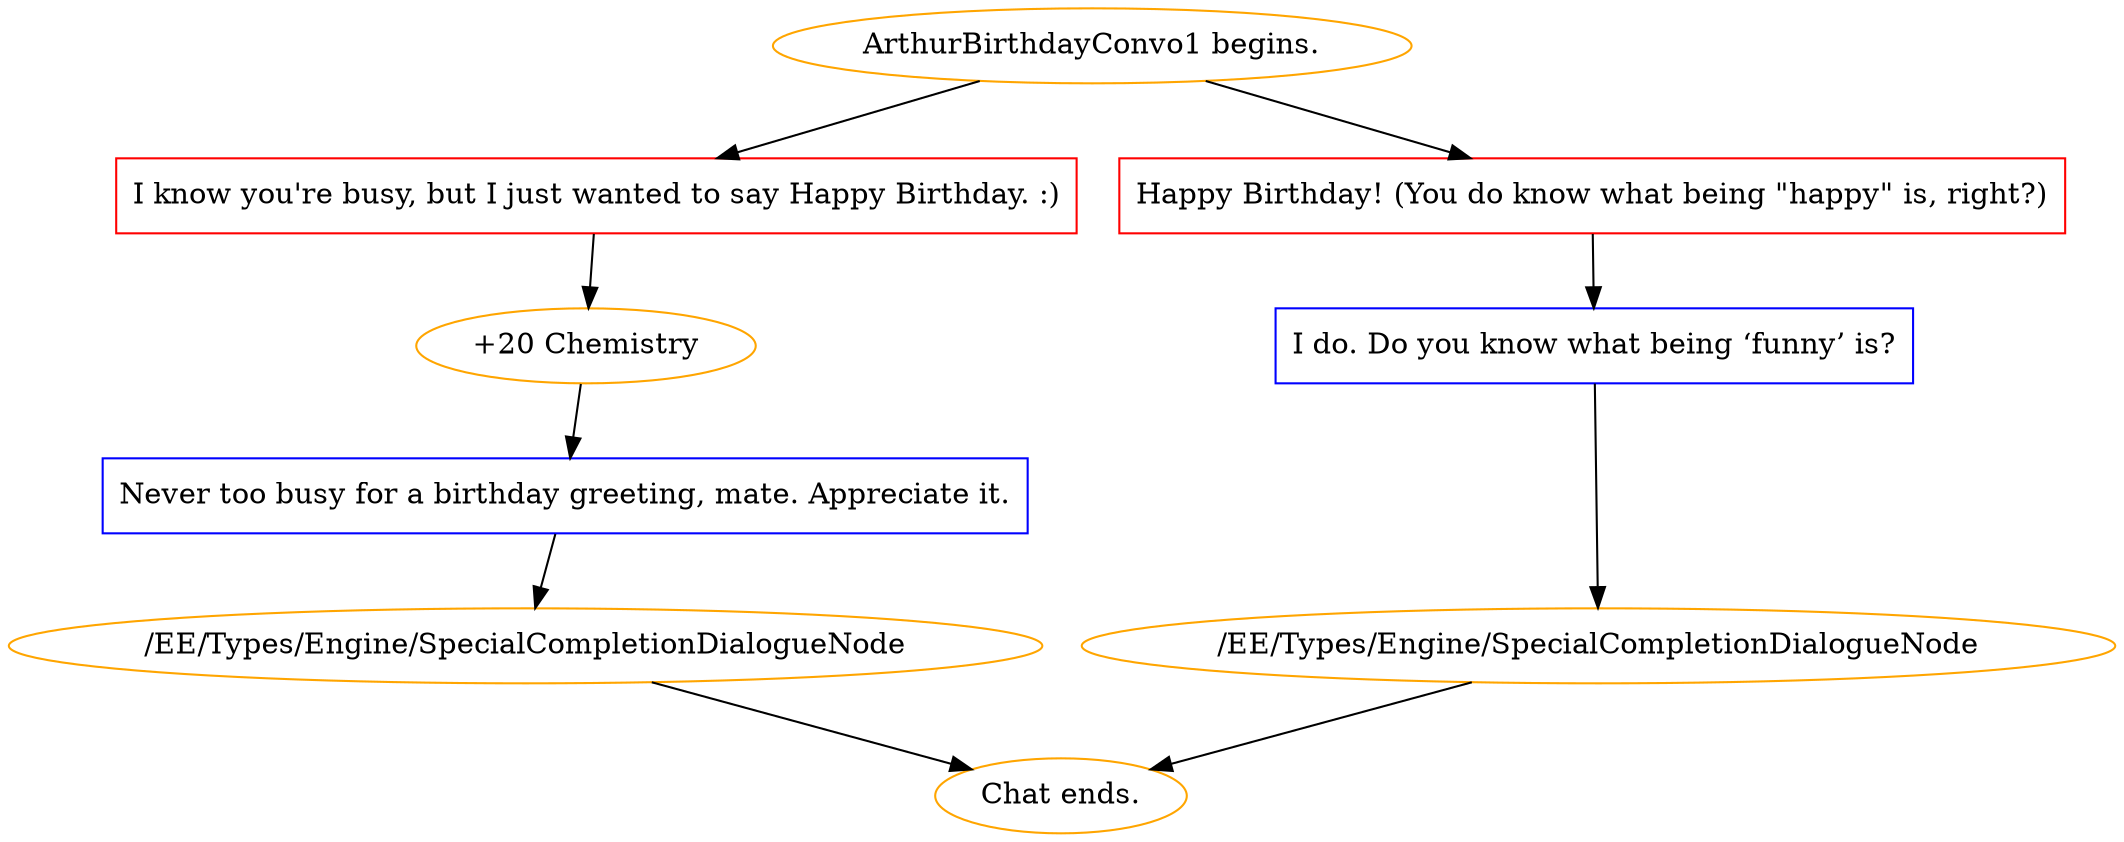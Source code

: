digraph {
	"ArthurBirthdayConvo1 begins." [color=orange];
		"ArthurBirthdayConvo1 begins." -> 3193;
		"ArthurBirthdayConvo1 begins." -> 3194;
	3193 [label="I know you're busy, but I just wanted to say Happy Birthday. :)",shape=box,color=red];
		3193 -> 3195;
	3194 [label="Happy Birthday! (You do know what being \"happy\" is, right?)",shape=box,color=red];
		3194 -> 3198;
	3195 [label="+20 Chemistry",color=orange];
		3195 -> 3196;
	3198 [label="I do. Do you know what being ‘funny’ is?",shape=box,color=blue];
		3198 -> 3222;
	3196 [label="Never too busy for a birthday greeting, mate. Appreciate it.",shape=box,color=blue];
		3196 -> 3221;
	3222 [label="/EE/Types/Engine/SpecialCompletionDialogueNode",color=orange];
		3222 -> "Chat ends.";
	3221 [label="/EE/Types/Engine/SpecialCompletionDialogueNode",color=orange];
		3221 -> "Chat ends.";
	"Chat ends." [color=orange];
}